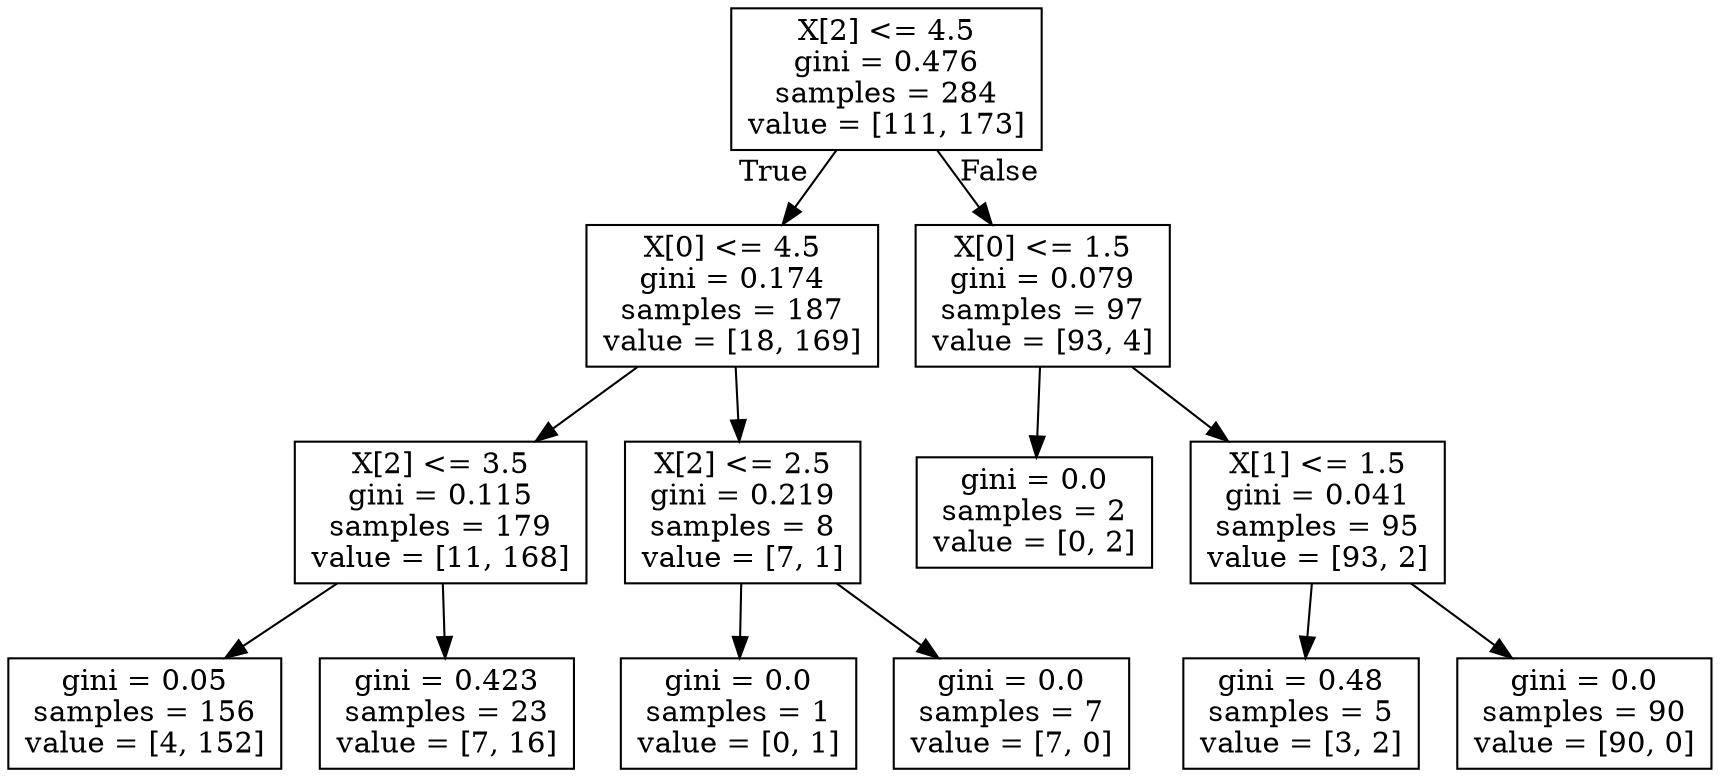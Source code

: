 digraph Tree {
node [shape=box] ;
0 [label="X[2] <= 4.5\ngini = 0.476\nsamples = 284\nvalue = [111, 173]"] ;
1 [label="X[0] <= 4.5\ngini = 0.174\nsamples = 187\nvalue = [18, 169]"] ;
0 -> 1 [labeldistance=2.5, labelangle=45, headlabel="True"] ;
2 [label="X[2] <= 3.5\ngini = 0.115\nsamples = 179\nvalue = [11, 168]"] ;
1 -> 2 ;
3 [label="gini = 0.05\nsamples = 156\nvalue = [4, 152]"] ;
2 -> 3 ;
4 [label="gini = 0.423\nsamples = 23\nvalue = [7, 16]"] ;
2 -> 4 ;
5 [label="X[2] <= 2.5\ngini = 0.219\nsamples = 8\nvalue = [7, 1]"] ;
1 -> 5 ;
6 [label="gini = 0.0\nsamples = 1\nvalue = [0, 1]"] ;
5 -> 6 ;
7 [label="gini = 0.0\nsamples = 7\nvalue = [7, 0]"] ;
5 -> 7 ;
8 [label="X[0] <= 1.5\ngini = 0.079\nsamples = 97\nvalue = [93, 4]"] ;
0 -> 8 [labeldistance=2.5, labelangle=-45, headlabel="False"] ;
9 [label="gini = 0.0\nsamples = 2\nvalue = [0, 2]"] ;
8 -> 9 ;
10 [label="X[1] <= 1.5\ngini = 0.041\nsamples = 95\nvalue = [93, 2]"] ;
8 -> 10 ;
11 [label="gini = 0.48\nsamples = 5\nvalue = [3, 2]"] ;
10 -> 11 ;
12 [label="gini = 0.0\nsamples = 90\nvalue = [90, 0]"] ;
10 -> 12 ;
}